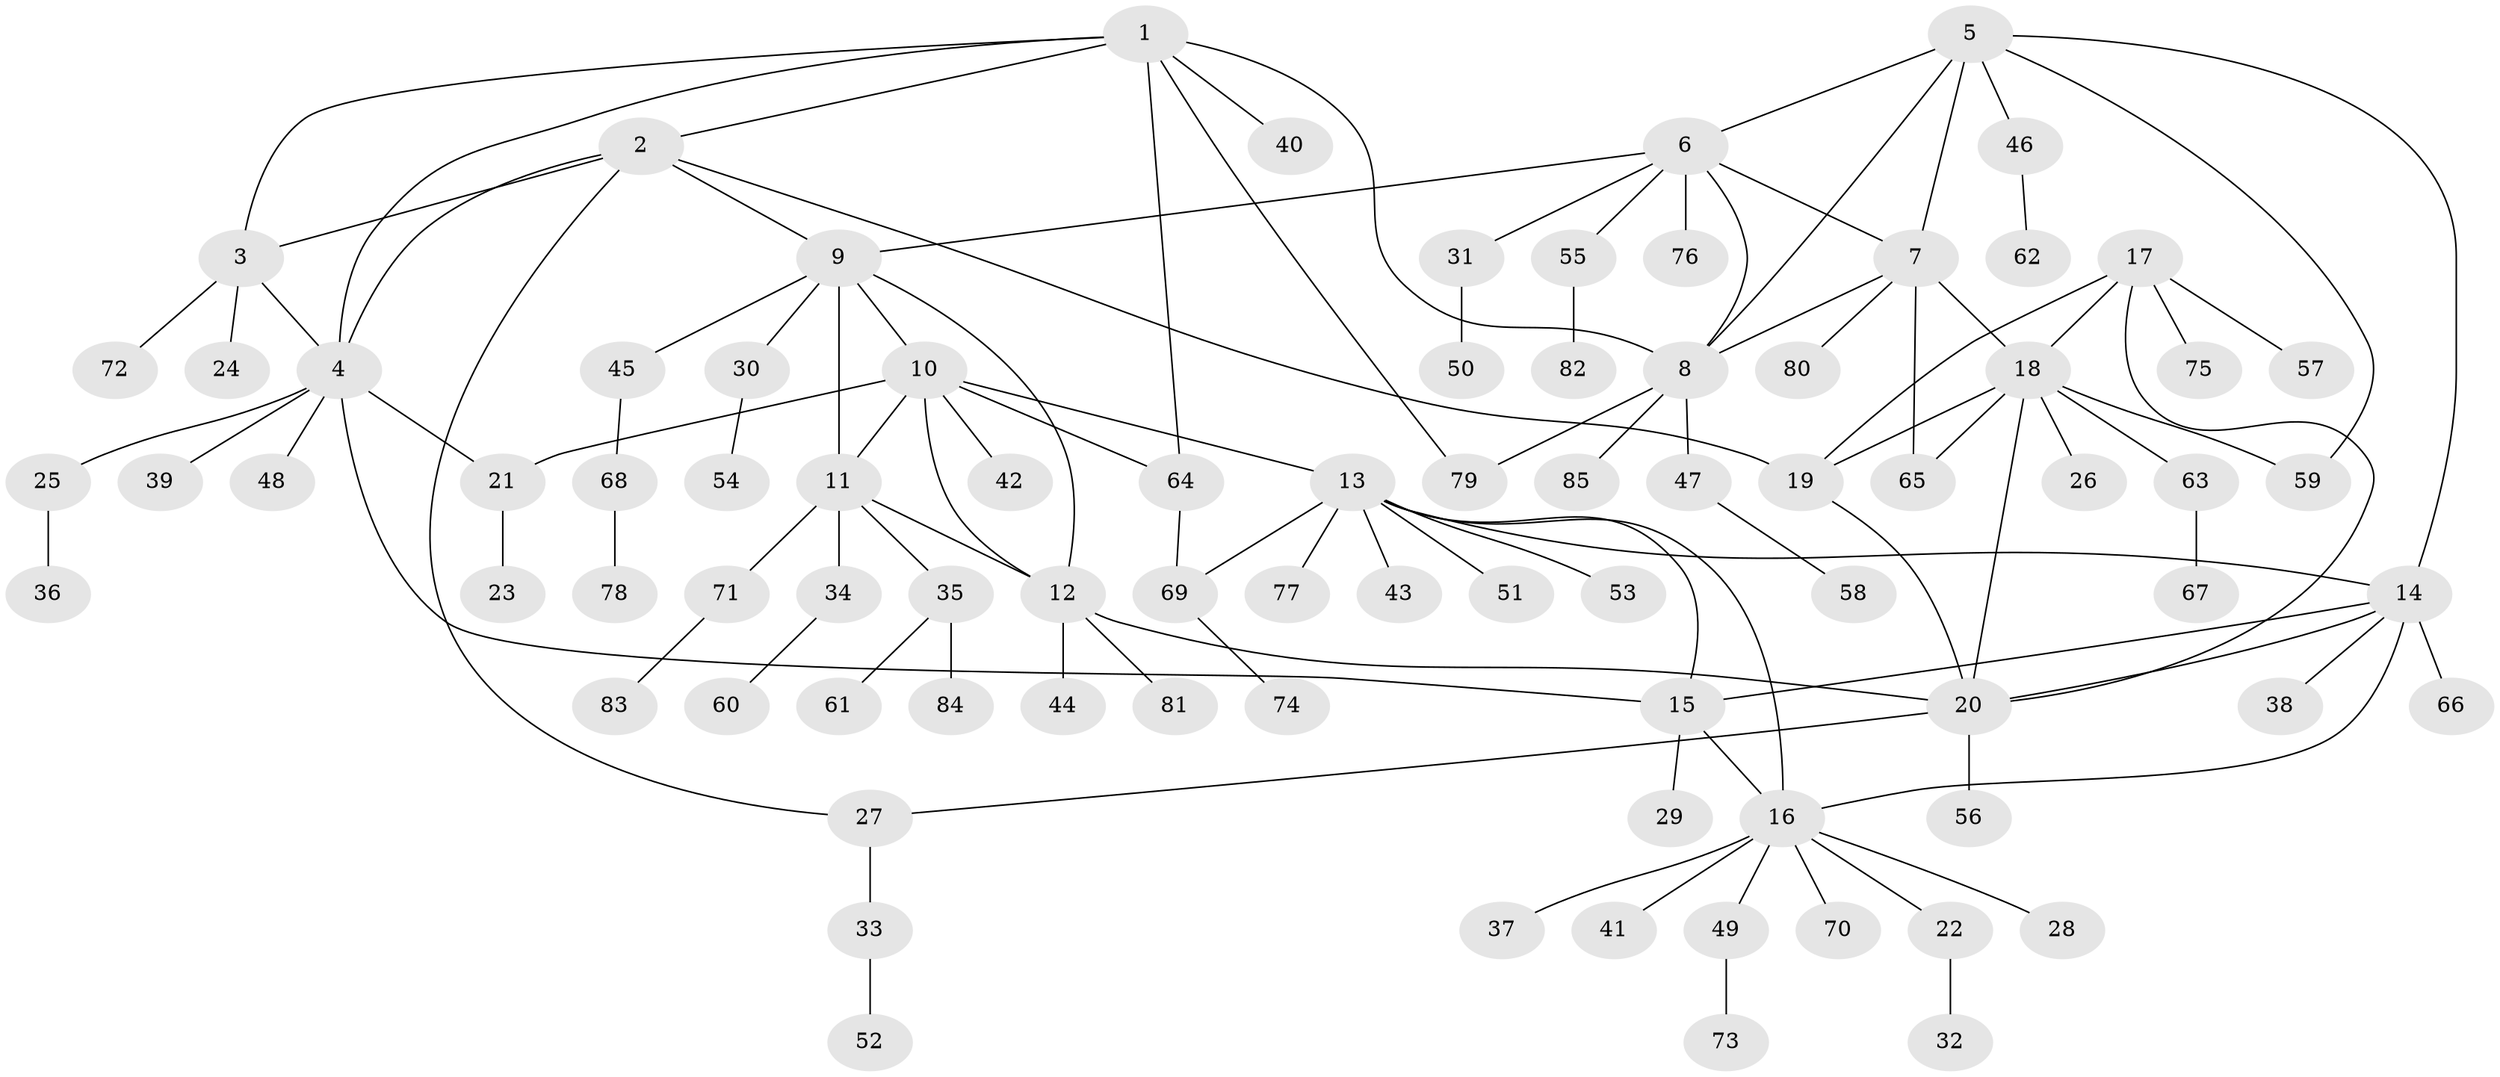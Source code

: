 // Generated by graph-tools (version 1.1) at 2025/16/03/09/25 04:16:07]
// undirected, 85 vertices, 112 edges
graph export_dot {
graph [start="1"]
  node [color=gray90,style=filled];
  1;
  2;
  3;
  4;
  5;
  6;
  7;
  8;
  9;
  10;
  11;
  12;
  13;
  14;
  15;
  16;
  17;
  18;
  19;
  20;
  21;
  22;
  23;
  24;
  25;
  26;
  27;
  28;
  29;
  30;
  31;
  32;
  33;
  34;
  35;
  36;
  37;
  38;
  39;
  40;
  41;
  42;
  43;
  44;
  45;
  46;
  47;
  48;
  49;
  50;
  51;
  52;
  53;
  54;
  55;
  56;
  57;
  58;
  59;
  60;
  61;
  62;
  63;
  64;
  65;
  66;
  67;
  68;
  69;
  70;
  71;
  72;
  73;
  74;
  75;
  76;
  77;
  78;
  79;
  80;
  81;
  82;
  83;
  84;
  85;
  1 -- 2;
  1 -- 3;
  1 -- 4;
  1 -- 8;
  1 -- 40;
  1 -- 64;
  1 -- 79;
  2 -- 3;
  2 -- 4;
  2 -- 9;
  2 -- 19;
  2 -- 27;
  3 -- 4;
  3 -- 24;
  3 -- 72;
  4 -- 15;
  4 -- 21;
  4 -- 25;
  4 -- 39;
  4 -- 48;
  5 -- 6;
  5 -- 7;
  5 -- 8;
  5 -- 14;
  5 -- 46;
  5 -- 59;
  6 -- 7;
  6 -- 8;
  6 -- 9;
  6 -- 31;
  6 -- 55;
  6 -- 76;
  7 -- 8;
  7 -- 18;
  7 -- 65;
  7 -- 80;
  8 -- 47;
  8 -- 79;
  8 -- 85;
  9 -- 10;
  9 -- 11;
  9 -- 12;
  9 -- 30;
  9 -- 45;
  10 -- 11;
  10 -- 12;
  10 -- 13;
  10 -- 21;
  10 -- 42;
  10 -- 64;
  11 -- 12;
  11 -- 34;
  11 -- 35;
  11 -- 71;
  12 -- 20;
  12 -- 44;
  12 -- 81;
  13 -- 14;
  13 -- 15;
  13 -- 16;
  13 -- 43;
  13 -- 51;
  13 -- 53;
  13 -- 69;
  13 -- 77;
  14 -- 15;
  14 -- 16;
  14 -- 20;
  14 -- 38;
  14 -- 66;
  15 -- 16;
  15 -- 29;
  16 -- 22;
  16 -- 28;
  16 -- 37;
  16 -- 41;
  16 -- 49;
  16 -- 70;
  17 -- 18;
  17 -- 19;
  17 -- 20;
  17 -- 57;
  17 -- 75;
  18 -- 19;
  18 -- 20;
  18 -- 26;
  18 -- 59;
  18 -- 63;
  18 -- 65;
  19 -- 20;
  20 -- 27;
  20 -- 56;
  21 -- 23;
  22 -- 32;
  25 -- 36;
  27 -- 33;
  30 -- 54;
  31 -- 50;
  33 -- 52;
  34 -- 60;
  35 -- 61;
  35 -- 84;
  45 -- 68;
  46 -- 62;
  47 -- 58;
  49 -- 73;
  55 -- 82;
  63 -- 67;
  64 -- 69;
  68 -- 78;
  69 -- 74;
  71 -- 83;
}

